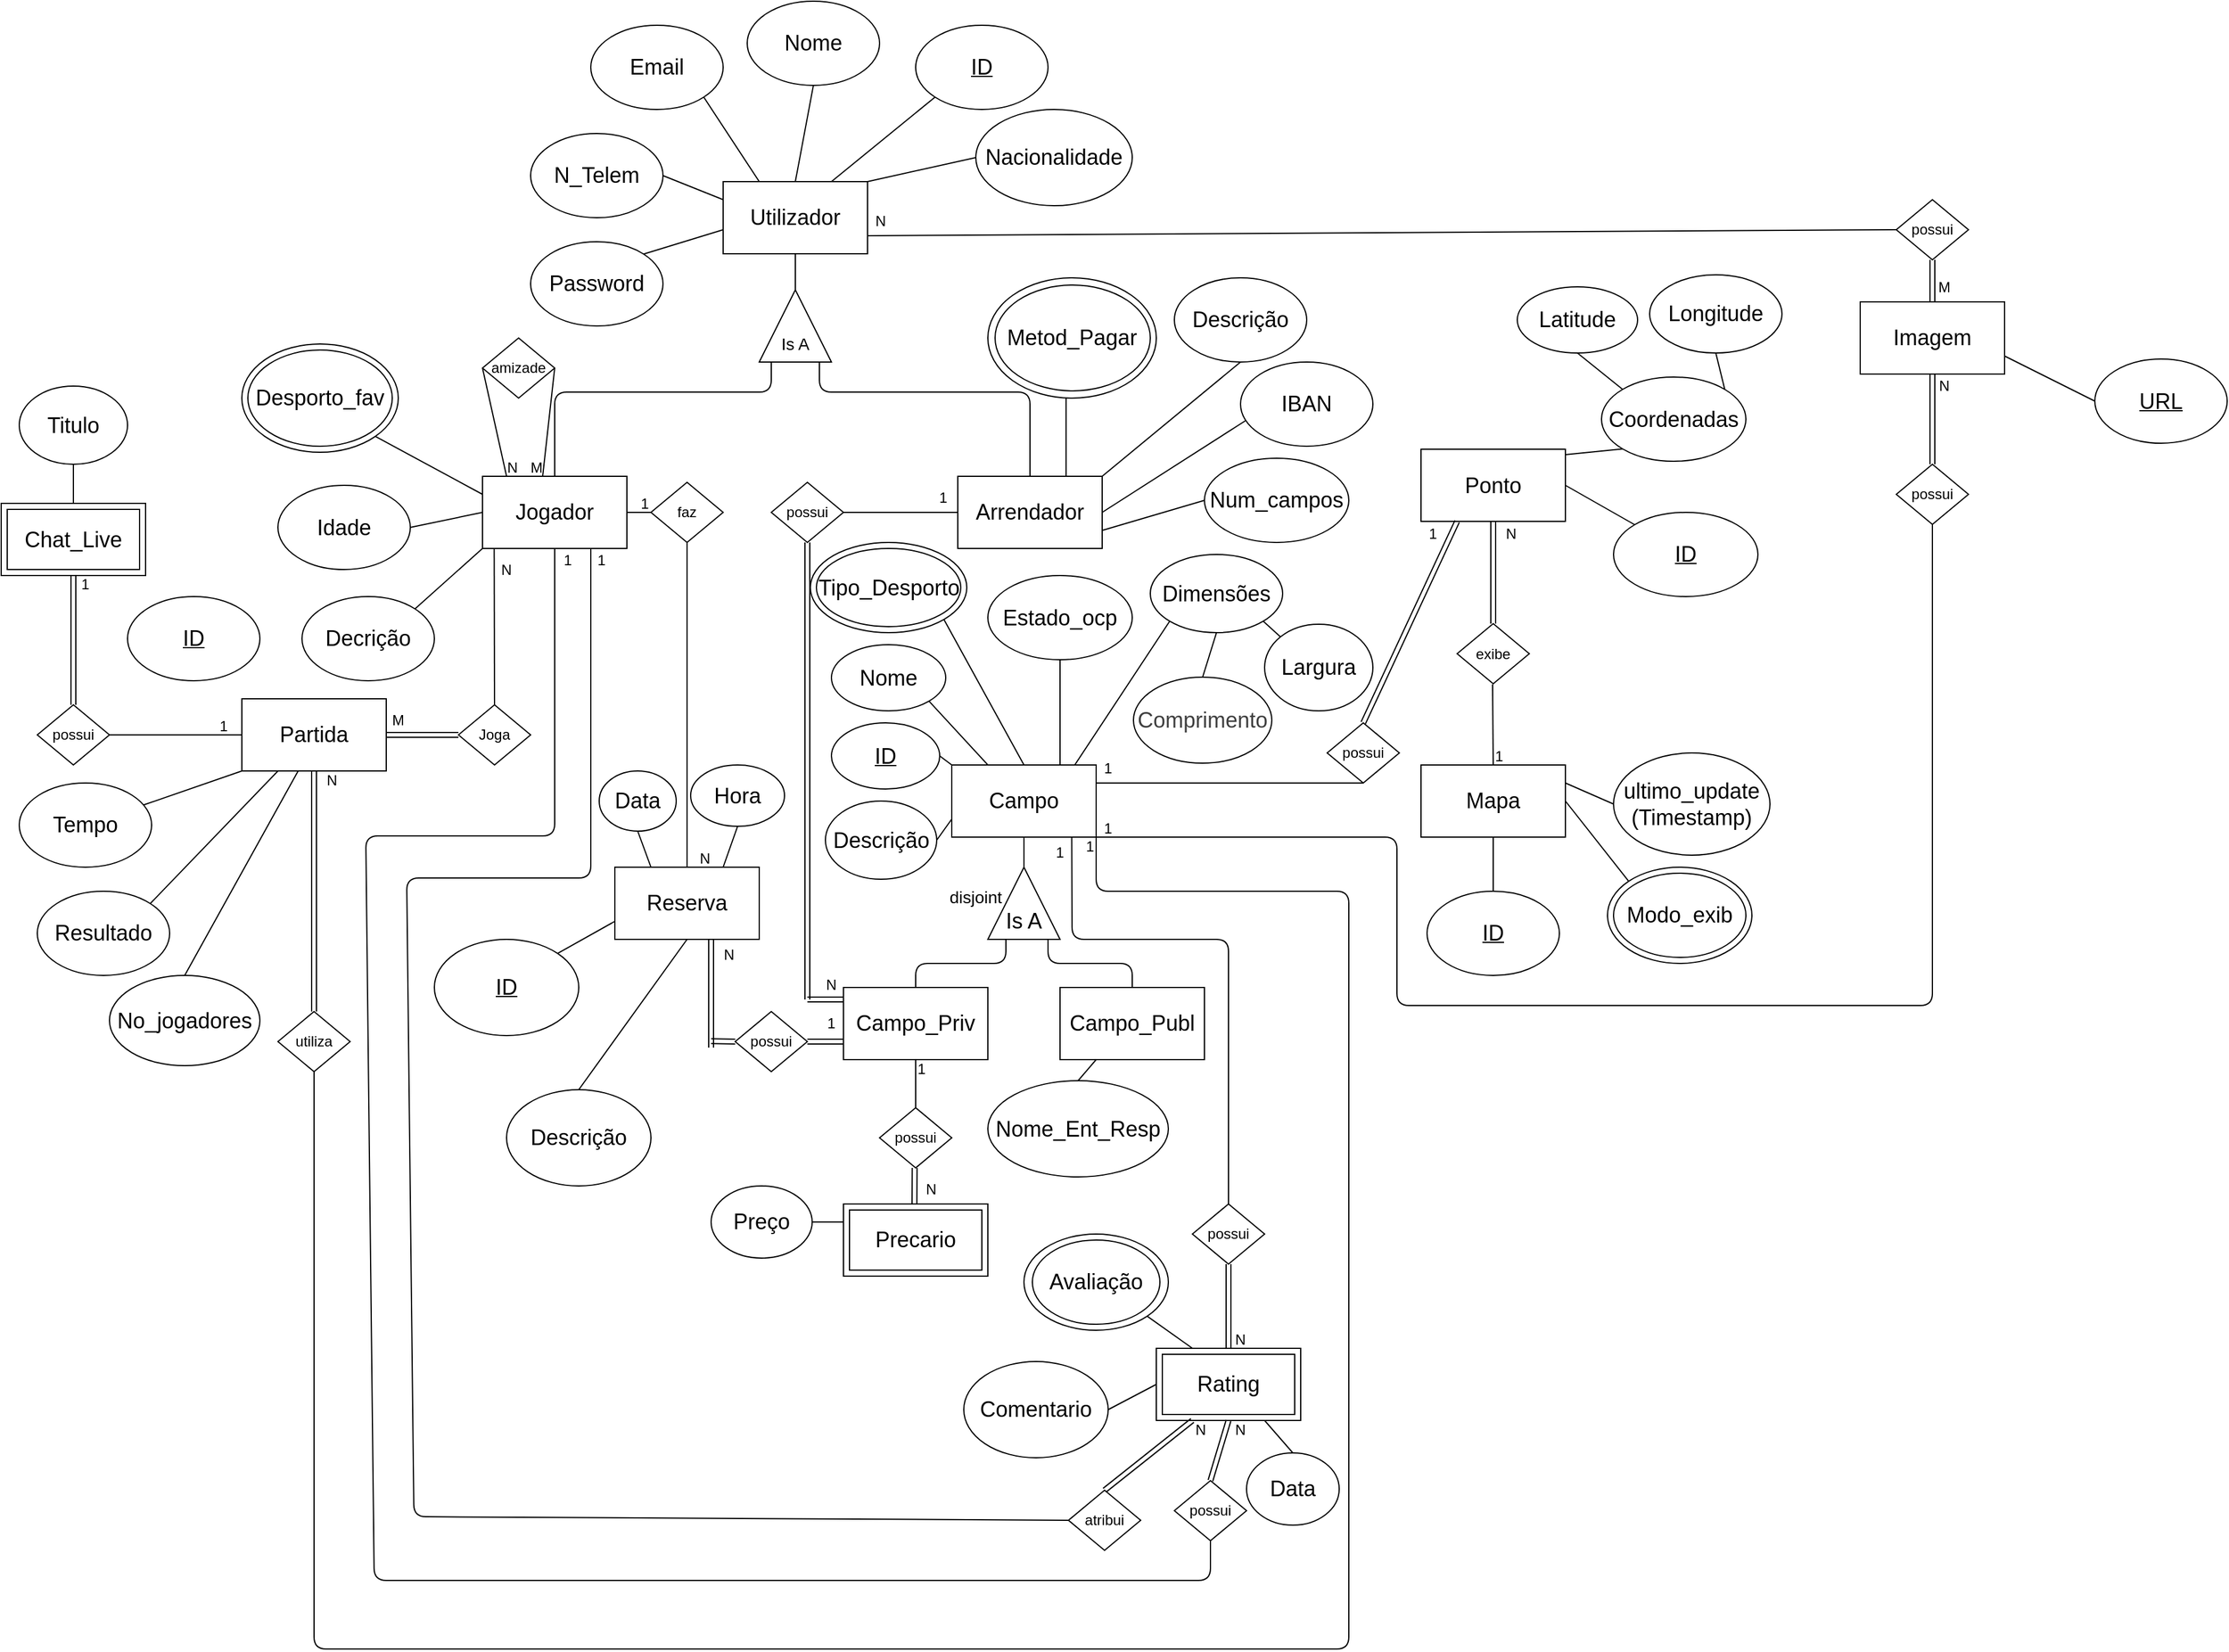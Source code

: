 <mxfile>
    <diagram id="sILNexBQR3UNOz4CYspw" name="Page-1">
        <mxGraphModel dx="751" dy="1424" grid="0" gridSize="10" guides="1" tooltips="1" connect="1" arrows="1" fold="1" page="0" pageScale="1" pageWidth="850" pageHeight="1100" math="0" shadow="0">
            <root>
                <mxCell id="0"/>
                <mxCell id="1" parent="0"/>
                <mxCell id="4" value="&lt;font style=&quot;font-size: 18px;&quot;&gt;Utilizador&lt;/font&gt;" style="rounded=0;whiteSpace=wrap;html=1;" parent="1" vertex="1">
                    <mxGeometry x="900" y="-70" width="120" height="60" as="geometry"/>
                </mxCell>
                <mxCell id="9" value="" style="verticalLabelPosition=bottom;verticalAlign=top;html=1;shape=mxgraph.basic.acute_triangle;dx=0.5;" parent="1" vertex="1">
                    <mxGeometry x="930" y="20" width="60" height="60" as="geometry"/>
                </mxCell>
                <mxCell id="10" value="&lt;font style=&quot;font-size: 14px;&quot;&gt;Is A&lt;/font&gt;" style="text;strokeColor=none;align=center;fillColor=none;html=1;verticalAlign=middle;whiteSpace=wrap;rounded=0;" parent="1" vertex="1">
                    <mxGeometry x="930" y="50" width="60" height="30" as="geometry"/>
                </mxCell>
                <mxCell id="13" value="" style="endArrow=none;html=1;entryX=0.5;entryY=1;entryDx=0;entryDy=0;exitX=0;exitY=0;exitDx=30;exitDy=0;exitPerimeter=0;" parent="1" source="9" target="4" edge="1">
                    <mxGeometry width="50" height="50" relative="1" as="geometry">
                        <mxPoint x="1480" y="280" as="sourcePoint"/>
                        <mxPoint x="1530" y="230" as="targetPoint"/>
                    </mxGeometry>
                </mxCell>
                <mxCell id="14" value="&lt;u&gt;&lt;font style=&quot;font-size: 18px;&quot;&gt;ID&lt;/font&gt;&lt;/u&gt;" style="ellipse;whiteSpace=wrap;html=1;" parent="1" vertex="1">
                    <mxGeometry x="1060" y="-200" width="110" height="70" as="geometry"/>
                </mxCell>
                <mxCell id="15" value="&lt;span style=&quot;font-size: 18px;&quot;&gt;Email&lt;/span&gt;" style="ellipse;whiteSpace=wrap;html=1;" parent="1" vertex="1">
                    <mxGeometry x="790" y="-200" width="110" height="70" as="geometry"/>
                </mxCell>
                <mxCell id="16" value="&lt;span style=&quot;font-size: 18px;&quot;&gt;Nome&lt;/span&gt;" style="ellipse;whiteSpace=wrap;html=1;" parent="1" vertex="1">
                    <mxGeometry x="920" y="-220" width="110" height="70" as="geometry"/>
                </mxCell>
                <mxCell id="17" value="&lt;span style=&quot;font-size: 18px;&quot;&gt;N_Telem&lt;/span&gt;" style="ellipse;whiteSpace=wrap;html=1;" parent="1" vertex="1">
                    <mxGeometry x="740" y="-110" width="110" height="70" as="geometry"/>
                </mxCell>
                <mxCell id="19" value="&lt;span style=&quot;font-size: 18px;&quot;&gt;Password&lt;/span&gt;" style="ellipse;whiteSpace=wrap;html=1;" parent="1" vertex="1">
                    <mxGeometry x="740" y="-20" width="110" height="70" as="geometry"/>
                </mxCell>
                <mxCell id="23" value="" style="endArrow=none;html=1;exitX=0;exitY=1;exitDx=0;exitDy=0;entryX=0.75;entryY=0;entryDx=0;entryDy=0;" parent="1" source="14" target="4" edge="1">
                    <mxGeometry width="50" height="50" relative="1" as="geometry">
                        <mxPoint x="1030" y="-30" as="sourcePoint"/>
                        <mxPoint x="1100" y="-55" as="targetPoint"/>
                    </mxGeometry>
                </mxCell>
                <mxCell id="27" value="" style="endArrow=none;html=1;exitX=0.5;exitY=1;exitDx=0;exitDy=0;entryX=0.5;entryY=0;entryDx=0;entryDy=0;" parent="1" source="16" target="4" edge="1">
                    <mxGeometry width="50" height="50" relative="1" as="geometry">
                        <mxPoint x="980" y="-165" as="sourcePoint"/>
                        <mxPoint x="910" y="-70" as="targetPoint"/>
                    </mxGeometry>
                </mxCell>
                <mxCell id="28" value="" style="endArrow=none;html=1;exitX=1;exitY=1;exitDx=0;exitDy=0;entryX=0.25;entryY=0;entryDx=0;entryDy=0;" parent="1" source="15" target="4" edge="1">
                    <mxGeometry width="50" height="50" relative="1" as="geometry">
                        <mxPoint x="985" y="-140" as="sourcePoint"/>
                        <mxPoint x="970" y="-60" as="targetPoint"/>
                    </mxGeometry>
                </mxCell>
                <mxCell id="29" value="" style="endArrow=none;html=1;exitX=1;exitY=0.5;exitDx=0;exitDy=0;entryX=0;entryY=0.25;entryDx=0;entryDy=0;" parent="1" source="17" target="4" edge="1">
                    <mxGeometry width="50" height="50" relative="1" as="geometry">
                        <mxPoint x="894" y="-130" as="sourcePoint"/>
                        <mxPoint x="940" y="-60" as="targetPoint"/>
                    </mxGeometry>
                </mxCell>
                <mxCell id="40" value="&lt;span style=&quot;font-size: 18px;&quot;&gt;Jogador&lt;/span&gt;" style="rounded=0;whiteSpace=wrap;html=1;" parent="1" vertex="1">
                    <mxGeometry x="700" y="175" width="120" height="60" as="geometry"/>
                </mxCell>
                <mxCell id="41" value="&lt;span style=&quot;font-size: 18px;&quot;&gt;Arrendador&lt;/span&gt;" style="rounded=0;whiteSpace=wrap;html=1;" parent="1" vertex="1">
                    <mxGeometry x="1095" y="175" width="120" height="60" as="geometry"/>
                </mxCell>
                <mxCell id="43" value="" style="endArrow=none;html=1;exitX=0.5;exitY=0;exitDx=0;exitDy=0;" parent="1" source="40" edge="1">
                    <mxGeometry width="50" height="50" relative="1" as="geometry">
                        <mxPoint x="890" y="85" as="sourcePoint"/>
                        <mxPoint x="940" y="80" as="targetPoint"/>
                        <Array as="points">
                            <mxPoint x="760" y="105"/>
                            <mxPoint x="940" y="105"/>
                        </Array>
                    </mxGeometry>
                </mxCell>
                <mxCell id="45" value="" style="endArrow=none;html=1;entryX=0.5;entryY=0;entryDx=0;entryDy=0;" parent="1" target="41" edge="1">
                    <mxGeometry width="50" height="50" relative="1" as="geometry">
                        <mxPoint x="980" y="80" as="sourcePoint"/>
                        <mxPoint x="1350" y="65" as="targetPoint"/>
                        <Array as="points">
                            <mxPoint x="980" y="105"/>
                            <mxPoint x="1155" y="105"/>
                        </Array>
                    </mxGeometry>
                </mxCell>
                <mxCell id="46" value="&lt;span style=&quot;font-size: 18px;&quot;&gt;Nacionalidade&lt;/span&gt;" style="ellipse;whiteSpace=wrap;html=1;" parent="1" vertex="1">
                    <mxGeometry x="1110" y="-130" width="130" height="80" as="geometry"/>
                </mxCell>
                <mxCell id="47" value="&lt;span style=&quot;font-size: 18px;&quot;&gt;Desporto_fav&lt;/span&gt;" style="ellipse;whiteSpace=wrap;html=1;" parent="1" vertex="1">
                    <mxGeometry x="500" y="65" width="130" height="90" as="geometry"/>
                </mxCell>
                <mxCell id="48" value="&lt;span style=&quot;font-size: 18px;&quot;&gt;Idade&lt;/span&gt;" style="ellipse;whiteSpace=wrap;html=1;" parent="1" vertex="1">
                    <mxGeometry x="530" y="182.5" width="110" height="70" as="geometry"/>
                </mxCell>
                <mxCell id="49" value="" style="endArrow=none;html=1;exitX=1;exitY=0;exitDx=0;exitDy=0;entryX=0;entryY=0.5;entryDx=0;entryDy=0;" parent="1" source="4" target="46" edge="1">
                    <mxGeometry width="50" height="50" relative="1" as="geometry">
                        <mxPoint x="1170" y="-80" as="sourcePoint"/>
                        <mxPoint x="1220" y="-130" as="targetPoint"/>
                    </mxGeometry>
                </mxCell>
                <mxCell id="51" value="" style="ellipse;whiteSpace=wrap;html=1;fillColor=none;" parent="1" vertex="1">
                    <mxGeometry x="505" y="70" width="120" height="80" as="geometry"/>
                </mxCell>
                <mxCell id="52" value="&lt;span style=&quot;font-size: 18px;&quot;&gt;Decrição&lt;/span&gt;" style="ellipse;whiteSpace=wrap;html=1;" parent="1" vertex="1">
                    <mxGeometry x="550" y="275" width="110" height="70" as="geometry"/>
                </mxCell>
                <mxCell id="53" value="" style="endArrow=none;html=1;entryX=0;entryY=1;entryDx=0;entryDy=0;exitX=1;exitY=0;exitDx=0;exitDy=0;" parent="1" source="52" target="40" edge="1">
                    <mxGeometry width="50" height="50" relative="1" as="geometry">
                        <mxPoint x="660" y="275" as="sourcePoint"/>
                        <mxPoint x="700" y="225" as="targetPoint"/>
                    </mxGeometry>
                </mxCell>
                <mxCell id="55" value="" style="endArrow=none;html=1;entryX=0;entryY=0.5;entryDx=0;entryDy=0;exitX=1;exitY=0.5;exitDx=0;exitDy=0;" parent="1" source="48" target="40" edge="1">
                    <mxGeometry width="50" height="50" relative="1" as="geometry">
                        <mxPoint x="670" y="285" as="sourcePoint"/>
                        <mxPoint x="710" y="245" as="targetPoint"/>
                    </mxGeometry>
                </mxCell>
                <mxCell id="56" value="" style="endArrow=none;html=1;exitX=0;exitY=0.25;exitDx=0;exitDy=0;entryX=1;entryY=1;entryDx=0;entryDy=0;" parent="1" source="40" target="47" edge="1">
                    <mxGeometry width="50" height="50" relative="1" as="geometry">
                        <mxPoint x="680" y="295" as="sourcePoint"/>
                        <mxPoint x="720" y="135" as="targetPoint"/>
                    </mxGeometry>
                </mxCell>
                <mxCell id="58" value="&lt;span style=&quot;font-size: 18px;&quot;&gt;Descrição&lt;/span&gt;" style="ellipse;whiteSpace=wrap;html=1;" parent="1" vertex="1">
                    <mxGeometry x="1275" y="10" width="110" height="70" as="geometry"/>
                </mxCell>
                <mxCell id="59" value="" style="endArrow=none;html=1;entryX=0.5;entryY=1;entryDx=0;entryDy=0;" parent="1" target="58" edge="1">
                    <mxGeometry width="50" height="50" relative="1" as="geometry">
                        <mxPoint x="1215" y="175" as="sourcePoint"/>
                        <mxPoint x="1225" y="65" as="targetPoint"/>
                    </mxGeometry>
                </mxCell>
                <mxCell id="60" value="&lt;span style=&quot;font-size: 18px;&quot;&gt;IBAN&lt;/span&gt;" style="ellipse;whiteSpace=wrap;html=1;" parent="1" vertex="1">
                    <mxGeometry x="1330" y="80" width="110" height="70" as="geometry"/>
                </mxCell>
                <mxCell id="61" value="&lt;span style=&quot;font-size: 18px;&quot;&gt;Num_campos&lt;/span&gt;" style="ellipse;whiteSpace=wrap;html=1;" parent="1" vertex="1">
                    <mxGeometry x="1300" y="160" width="120" height="70" as="geometry"/>
                </mxCell>
                <mxCell id="62" value="&lt;span style=&quot;font-size: 18px;&quot;&gt;Metod_Pagar&lt;/span&gt;" style="ellipse;whiteSpace=wrap;html=1;" parent="1" vertex="1">
                    <mxGeometry x="1120" y="10" width="140" height="100" as="geometry"/>
                </mxCell>
                <mxCell id="63" value="" style="ellipse;whiteSpace=wrap;html=1;fillColor=none;" parent="1" vertex="1">
                    <mxGeometry x="1126" y="16" width="129" height="88" as="geometry"/>
                </mxCell>
                <mxCell id="64" value="" style="endArrow=none;html=1;exitX=0.75;exitY=0;exitDx=0;exitDy=0;" parent="1" source="41" edge="1">
                    <mxGeometry width="50" height="50" relative="1" as="geometry">
                        <mxPoint x="1165" y="155" as="sourcePoint"/>
                        <mxPoint x="1185" y="110" as="targetPoint"/>
                    </mxGeometry>
                </mxCell>
                <mxCell id="66" value="" style="endArrow=none;html=1;exitX=1;exitY=0.5;exitDx=0;exitDy=0;entryX=0.036;entryY=0.698;entryDx=0;entryDy=0;entryPerimeter=0;" parent="1" source="41" target="60" edge="1">
                    <mxGeometry width="50" height="50" relative="1" as="geometry">
                        <mxPoint x="1225" y="200" as="sourcePoint"/>
                        <mxPoint x="1330" y="130" as="targetPoint"/>
                    </mxGeometry>
                </mxCell>
                <mxCell id="67" value="" style="endArrow=none;html=1;exitX=1;exitY=0.75;exitDx=0;exitDy=0;entryX=0;entryY=0.5;entryDx=0;entryDy=0;" parent="1" source="41" target="61" edge="1">
                    <mxGeometry width="50" height="50" relative="1" as="geometry">
                        <mxPoint x="1235" y="210" as="sourcePoint"/>
                        <mxPoint x="1310" y="85" as="targetPoint"/>
                    </mxGeometry>
                </mxCell>
                <mxCell id="68" value="&lt;font style=&quot;font-size: 18px;&quot;&gt;Mapa&lt;/font&gt;" style="rounded=0;whiteSpace=wrap;html=1;" parent="1" vertex="1">
                    <mxGeometry x="1480" y="415" width="120" height="60" as="geometry"/>
                </mxCell>
                <mxCell id="69" value="&lt;span style=&quot;font-size: 18px;&quot;&gt;ultimo_update&lt;/span&gt;&lt;div&gt;&lt;span style=&quot;font-size: 18px;&quot;&gt;(Timestamp)&lt;/span&gt;&lt;/div&gt;" style="ellipse;whiteSpace=wrap;html=1;" parent="1" vertex="1">
                    <mxGeometry x="1640" y="405" width="130" height="85" as="geometry"/>
                </mxCell>
                <mxCell id="70" value="&lt;span style=&quot;font-size: 18px;&quot;&gt;&lt;u&gt;ID&lt;/u&gt;&lt;/span&gt;" style="ellipse;whiteSpace=wrap;html=1;" parent="1" vertex="1">
                    <mxGeometry x="1485" y="520" width="110" height="70" as="geometry"/>
                </mxCell>
                <mxCell id="71" value="" style="endArrow=none;html=1;exitX=1;exitY=0.25;exitDx=0;exitDy=0;entryX=0;entryY=0.5;entryDx=0;entryDy=0;" parent="1" source="68" target="69" edge="1">
                    <mxGeometry width="50" height="50" relative="1" as="geometry">
                        <mxPoint x="1510" y="480" as="sourcePoint"/>
                        <mxPoint x="1520" y="520" as="targetPoint"/>
                    </mxGeometry>
                </mxCell>
                <mxCell id="72" value="" style="endArrow=none;html=1;entryX=0.5;entryY=0;entryDx=0;entryDy=0;exitX=0.5;exitY=1;exitDx=0;exitDy=0;" parent="1" source="68" target="70" edge="1">
                    <mxGeometry width="50" height="50" relative="1" as="geometry">
                        <mxPoint x="1590" y="480" as="sourcePoint"/>
                        <mxPoint x="1495" y="375" as="targetPoint"/>
                    </mxGeometry>
                </mxCell>
                <mxCell id="73" value="&lt;span style=&quot;font-size: 18px;&quot;&gt;Modo_exib&lt;/span&gt;" style="ellipse;whiteSpace=wrap;html=1;" parent="1" vertex="1">
                    <mxGeometry x="1635" y="500" width="120" height="80" as="geometry"/>
                </mxCell>
                <mxCell id="74" value="" style="ellipse;whiteSpace=wrap;html=1;fillColor=none;" parent="1" vertex="1">
                    <mxGeometry x="1640" y="505" width="110" height="70" as="geometry"/>
                </mxCell>
                <mxCell id="76" value="" style="endArrow=none;html=1;exitX=0;exitY=0;exitDx=0;exitDy=0;" parent="1" source="73" edge="1">
                    <mxGeometry width="50" height="50" relative="1" as="geometry">
                        <mxPoint x="1640" y="440" as="sourcePoint"/>
                        <mxPoint x="1600" y="445" as="targetPoint"/>
                    </mxGeometry>
                </mxCell>
                <mxCell id="77" value="&lt;font style=&quot;font-size: 18px;&quot;&gt;Campo&lt;/font&gt;" style="rounded=0;whiteSpace=wrap;html=1;" parent="1" vertex="1">
                    <mxGeometry x="1090" y="415" width="120" height="60" as="geometry"/>
                </mxCell>
                <mxCell id="82" value="possui" style="rhombus;whiteSpace=wrap;html=1;" parent="1" vertex="1">
                    <mxGeometry x="940" y="180" width="60" height="50" as="geometry"/>
                </mxCell>
                <mxCell id="86" value="&lt;span style=&quot;font-size: 18px;&quot;&gt;Campo_Priv&lt;/span&gt;" style="rounded=0;whiteSpace=wrap;html=1;" parent="1" vertex="1">
                    <mxGeometry x="1000" y="600" width="120" height="60" as="geometry"/>
                </mxCell>
                <mxCell id="87" value="&lt;span style=&quot;font-size: 18px;&quot;&gt;Campo_Publ&lt;/span&gt;" style="rounded=0;whiteSpace=wrap;html=1;" parent="1" vertex="1">
                    <mxGeometry x="1180" y="600" width="120" height="60" as="geometry"/>
                </mxCell>
                <mxCell id="88" value="" style="endArrow=none;html=1;entryX=0.25;entryY=1;entryDx=0;entryDy=0;exitX=0.5;exitY=0;exitDx=0;exitDy=0;" parent="1" source="86" target="229" edge="1">
                    <mxGeometry width="50" height="50" relative="1" as="geometry">
                        <mxPoint x="1100" y="530" as="sourcePoint"/>
                        <mxPoint x="1150" y="480" as="targetPoint"/>
                        <Array as="points">
                            <mxPoint x="1060" y="580"/>
                            <mxPoint x="1135" y="580"/>
                        </Array>
                    </mxGeometry>
                </mxCell>
                <mxCell id="90" value="&lt;span style=&quot;font-size: 18px;&quot;&gt;Nome_Ent_Resp&lt;/span&gt;" style="ellipse;whiteSpace=wrap;html=1;" parent="1" vertex="1">
                    <mxGeometry x="1120" y="677.5" width="150" height="80" as="geometry"/>
                </mxCell>
                <mxCell id="92" value="" style="endArrow=none;html=1;entryX=0.5;entryY=0;entryDx=0;entryDy=0;exitX=0.25;exitY=1;exitDx=0;exitDy=0;" parent="1" source="87" target="90" edge="1">
                    <mxGeometry width="50" height="50" relative="1" as="geometry">
                        <mxPoint x="1340" y="700" as="sourcePoint"/>
                        <mxPoint x="1390" y="650" as="targetPoint"/>
                    </mxGeometry>
                </mxCell>
                <mxCell id="94" value="" style="endArrow=none;html=1;entryX=0.5;entryY=1;entryDx=0;entryDy=0;shape=link;" parent="1" target="82" edge="1">
                    <mxGeometry width="50" height="50" relative="1" as="geometry">
                        <mxPoint x="970" y="610" as="sourcePoint"/>
                        <mxPoint x="1040" y="310" as="targetPoint"/>
                    </mxGeometry>
                </mxCell>
                <mxCell id="98" value="&lt;font style=&quot;font-size: 18px;&quot;&gt;Precario&lt;/font&gt;" style="rounded=0;whiteSpace=wrap;html=1;" parent="1" vertex="1">
                    <mxGeometry x="1000" y="780" width="120" height="60" as="geometry"/>
                </mxCell>
                <mxCell id="99" value="possui" style="rhombus;whiteSpace=wrap;html=1;" parent="1" vertex="1">
                    <mxGeometry x="1030" y="700" width="60" height="50" as="geometry"/>
                </mxCell>
                <mxCell id="100" value="" style="endArrow=none;html=1;exitX=0.5;exitY=0;exitDx=0;exitDy=0;entryX=0.5;entryY=1;entryDx=0;entryDy=0;" parent="1" source="99" target="86" edge="1">
                    <mxGeometry width="50" height="50" relative="1" as="geometry">
                        <mxPoint x="1020" y="710" as="sourcePoint"/>
                        <mxPoint x="1070" y="660" as="targetPoint"/>
                    </mxGeometry>
                </mxCell>
                <mxCell id="101" value="" style="endArrow=none;html=1;entryX=0.5;entryY=1;entryDx=0;entryDy=0;shape=link;" parent="1" edge="1">
                    <mxGeometry width="50" height="50" relative="1" as="geometry">
                        <mxPoint x="1059" y="780" as="sourcePoint"/>
                        <mxPoint x="1059.17" y="750" as="targetPoint"/>
                    </mxGeometry>
                </mxCell>
                <mxCell id="106" value="" style="rounded=0;whiteSpace=wrap;html=1;fillColor=none;" parent="1" vertex="1">
                    <mxGeometry x="1005" y="785" width="110" height="50" as="geometry"/>
                </mxCell>
                <mxCell id="107" value="&lt;span style=&quot;font-size: 18px;&quot;&gt;Dimensões&lt;/span&gt;" style="ellipse;whiteSpace=wrap;html=1;" parent="1" vertex="1">
                    <mxGeometry x="1255" y="240" width="110" height="65" as="geometry"/>
                </mxCell>
                <mxCell id="109" value="&lt;span style=&quot;font-size: 18px;&quot;&gt;Estado_ocp&lt;/span&gt;" style="ellipse;whiteSpace=wrap;html=1;" parent="1" vertex="1">
                    <mxGeometry x="1120" y="257.5" width="120" height="70" as="geometry"/>
                </mxCell>
                <mxCell id="111" value="&lt;span style=&quot;font-size: 18px;&quot;&gt;Nome&lt;/span&gt;" style="ellipse;whiteSpace=wrap;html=1;" parent="1" vertex="1">
                    <mxGeometry x="990" y="315" width="95" height="55" as="geometry"/>
                </mxCell>
                <mxCell id="112" value="&lt;span style=&quot;font-size: 18px;&quot;&gt;&lt;u&gt;ID&lt;/u&gt;&lt;/span&gt;" style="ellipse;whiteSpace=wrap;html=1;" parent="1" vertex="1">
                    <mxGeometry x="990" y="380" width="90" height="55" as="geometry"/>
                </mxCell>
                <mxCell id="113" value="&lt;span style=&quot;font-size: 18px;&quot;&gt;Tipo_Desporto&lt;/span&gt;" style="ellipse;whiteSpace=wrap;html=1;" parent="1" vertex="1">
                    <mxGeometry x="972.5" y="230" width="130" height="75" as="geometry"/>
                </mxCell>
                <mxCell id="115" value="" style="endArrow=none;html=1;exitX=0;exitY=0;exitDx=0;exitDy=0;entryX=1;entryY=0.5;entryDx=0;entryDy=0;" parent="1" source="77" target="112" edge="1">
                    <mxGeometry width="50" height="50" relative="1" as="geometry">
                        <mxPoint x="1010" y="520" as="sourcePoint"/>
                        <mxPoint x="1060" y="470" as="targetPoint"/>
                    </mxGeometry>
                </mxCell>
                <mxCell id="116" value="" style="endArrow=none;html=1;exitX=1;exitY=1;exitDx=0;exitDy=0;entryX=0.25;entryY=0;entryDx=0;entryDy=0;" parent="1" source="111" target="77" edge="1">
                    <mxGeometry width="50" height="50" relative="1" as="geometry">
                        <mxPoint x="1110" y="400" as="sourcePoint"/>
                        <mxPoint x="1160" y="350" as="targetPoint"/>
                    </mxGeometry>
                </mxCell>
                <mxCell id="117" value="" style="endArrow=none;html=1;exitX=1;exitY=1;exitDx=0;exitDy=0;entryX=0.5;entryY=0;entryDx=0;entryDy=0;" parent="1" source="113" target="77" edge="1">
                    <mxGeometry width="50" height="50" relative="1" as="geometry">
                        <mxPoint x="1095" y="388" as="sourcePoint"/>
                        <mxPoint x="1130" y="425" as="targetPoint"/>
                    </mxGeometry>
                </mxCell>
                <mxCell id="118" value="" style="endArrow=none;html=1;exitX=0.5;exitY=1;exitDx=0;exitDy=0;entryX=0.75;entryY=0;entryDx=0;entryDy=0;" parent="1" source="109" target="77" edge="1">
                    <mxGeometry width="50" height="50" relative="1" as="geometry">
                        <mxPoint x="1105" y="398" as="sourcePoint"/>
                        <mxPoint x="1140" y="435" as="targetPoint"/>
                    </mxGeometry>
                </mxCell>
                <mxCell id="120" value="" style="endArrow=none;html=1;exitX=0.85;exitY=0.006;exitDx=0;exitDy=0;entryX=0;entryY=1;entryDx=0;entryDy=0;exitPerimeter=0;" parent="1" source="77" target="107" edge="1">
                    <mxGeometry width="50" height="50" relative="1" as="geometry">
                        <mxPoint x="1210" y="360" as="sourcePoint"/>
                        <mxPoint x="1240" y="325" as="targetPoint"/>
                    </mxGeometry>
                </mxCell>
                <mxCell id="121" value="&lt;span style=&quot;font-size: 18px;&quot;&gt;Descrição&lt;/span&gt;" style="ellipse;whiteSpace=wrap;html=1;" parent="1" vertex="1">
                    <mxGeometry x="985" y="445" width="92.5" height="65" as="geometry"/>
                </mxCell>
                <mxCell id="122" value="" style="endArrow=none;html=1;exitX=1;exitY=0.5;exitDx=0;exitDy=0;entryX=0;entryY=0.75;entryDx=0;entryDy=0;" parent="1" source="121" target="77" edge="1">
                    <mxGeometry width="50" height="50" relative="1" as="geometry">
                        <mxPoint x="1060" y="500" as="sourcePoint"/>
                        <mxPoint x="1110" y="450" as="targetPoint"/>
                    </mxGeometry>
                </mxCell>
                <mxCell id="127" value="" style="ellipse;whiteSpace=wrap;html=1;fillColor=none;" parent="1" vertex="1">
                    <mxGeometry x="977.5" y="235" width="120" height="65" as="geometry"/>
                </mxCell>
                <mxCell id="128" value="&lt;font style=&quot;font-size: 18px;&quot;&gt;Rating&lt;/font&gt;" style="rounded=0;whiteSpace=wrap;html=1;" parent="1" vertex="1">
                    <mxGeometry x="1260" y="900" width="120" height="60" as="geometry"/>
                </mxCell>
                <mxCell id="132" value="possui" style="rhombus;whiteSpace=wrap;html=1;" parent="1" vertex="1">
                    <mxGeometry x="1290" y="780" width="60" height="50" as="geometry"/>
                </mxCell>
                <mxCell id="133" value="faz" style="rhombus;whiteSpace=wrap;html=1;" parent="1" vertex="1">
                    <mxGeometry x="840" y="180" width="60" height="50" as="geometry"/>
                </mxCell>
                <mxCell id="137" value="" style="rounded=0;whiteSpace=wrap;html=1;fillColor=none;" parent="1" vertex="1">
                    <mxGeometry x="1265" y="905" width="110" height="50" as="geometry"/>
                </mxCell>
                <mxCell id="141" value="&lt;font style=&quot;font-size: 18px;&quot;&gt;Imagem&lt;/font&gt;" style="rounded=0;whiteSpace=wrap;html=1;" parent="1" vertex="1">
                    <mxGeometry x="1845" y="30" width="120" height="60" as="geometry"/>
                </mxCell>
                <mxCell id="142" value="possui" style="rhombus;whiteSpace=wrap;html=1;" parent="1" vertex="1">
                    <mxGeometry x="1875" y="-55" width="60" height="50" as="geometry"/>
                </mxCell>
                <mxCell id="143" value="" style="endArrow=none;html=1;exitX=0.5;exitY=1;exitDx=0;exitDy=0;shape=link;" parent="1" source="142" target="141" edge="1">
                    <mxGeometry width="50" height="50" relative="1" as="geometry">
                        <mxPoint x="1945" y="-70" as="sourcePoint"/>
                        <mxPoint x="2245" y="-70" as="targetPoint"/>
                    </mxGeometry>
                </mxCell>
                <mxCell id="148" value="" style="endArrow=none;html=1;exitX=1;exitY=0.75;exitDx=0;exitDy=0;entryX=0;entryY=0.5;entryDx=0;entryDy=0;" parent="1" source="141" target="279" edge="1">
                    <mxGeometry width="50" height="50" relative="1" as="geometry">
                        <mxPoint x="1775" y="45" as="sourcePoint"/>
                        <mxPoint x="1835" y="55" as="targetPoint"/>
                    </mxGeometry>
                </mxCell>
                <mxCell id="149" value="" style="endArrow=none;html=1;exitX=1;exitY=0;exitDx=0;exitDy=0;" parent="1" source="19" edge="1">
                    <mxGeometry width="50" height="50" relative="1" as="geometry">
                        <mxPoint x="850" y="20" as="sourcePoint"/>
                        <mxPoint x="900" y="-30" as="targetPoint"/>
                    </mxGeometry>
                </mxCell>
                <mxCell id="150" value="" style="endArrow=none;html=1;entryX=0;entryY=0.5;entryDx=0;entryDy=0;exitX=1;exitY=0.75;exitDx=0;exitDy=0;" parent="1" source="4" target="142" edge="1">
                    <mxGeometry width="50" height="50" relative="1" as="geometry">
                        <mxPoint x="1175" y="-25" as="sourcePoint"/>
                        <mxPoint x="1855" y="-75" as="targetPoint"/>
                    </mxGeometry>
                </mxCell>
                <mxCell id="151" value="possui" style="rhombus;whiteSpace=wrap;html=1;" parent="1" vertex="1">
                    <mxGeometry x="1875" y="165" width="60" height="50" as="geometry"/>
                </mxCell>
                <mxCell id="152" value="" style="endArrow=none;html=1;exitX=0.5;exitY=1;exitDx=0;exitDy=0;shape=link;entryX=0.5;entryY=0;entryDx=0;entryDy=0;" parent="1" source="141" target="151" edge="1">
                    <mxGeometry width="50" height="50" relative="1" as="geometry">
                        <mxPoint x="1915" y="5" as="sourcePoint"/>
                        <mxPoint x="1915" y="40" as="targetPoint"/>
                    </mxGeometry>
                </mxCell>
                <mxCell id="153" value="" style="endArrow=none;html=1;entryX=0.5;entryY=1;entryDx=0;entryDy=0;exitX=1;exitY=0;exitDx=0;exitDy=0;" parent="1" source="266" target="151" edge="1">
                    <mxGeometry width="50" height="50" relative="1" as="geometry">
                        <mxPoint x="1240" y="480" as="sourcePoint"/>
                        <mxPoint x="1935" y="265" as="targetPoint"/>
                        <Array as="points">
                            <mxPoint x="1415" y="475"/>
                            <mxPoint x="1460" y="475"/>
                            <mxPoint x="1460" y="615"/>
                            <mxPoint x="1615" y="615"/>
                            <mxPoint x="1715" y="615"/>
                            <mxPoint x="1905" y="615"/>
                            <mxPoint x="1905" y="415"/>
                            <mxPoint x="1905" y="275"/>
                        </Array>
                    </mxGeometry>
                </mxCell>
                <mxCell id="154" value="&lt;font style=&quot;font-size: 18px;&quot;&gt;Partida&lt;/font&gt;" style="rounded=0;whiteSpace=wrap;html=1;" parent="1" vertex="1">
                    <mxGeometry x="500" y="360" width="120" height="60" as="geometry"/>
                </mxCell>
                <mxCell id="155" value="&lt;font style=&quot;font-size: 18px;&quot;&gt;Chat_Live&lt;/font&gt;" style="rounded=0;whiteSpace=wrap;html=1;" parent="1" vertex="1">
                    <mxGeometry x="300" y="197.5" width="120" height="60" as="geometry"/>
                </mxCell>
                <mxCell id="156" value="&lt;font style=&quot;font-size: 18px;&quot;&gt;Reserva&lt;/font&gt;" style="rounded=0;whiteSpace=wrap;html=1;" parent="1" vertex="1">
                    <mxGeometry x="810" y="500" width="120" height="60" as="geometry"/>
                </mxCell>
                <mxCell id="158" value="" style="rounded=0;whiteSpace=wrap;html=1;fillColor=none;" parent="1" vertex="1">
                    <mxGeometry x="305" y="202.5" width="110" height="50" as="geometry"/>
                </mxCell>
                <mxCell id="159" value="Joga" style="rhombus;whiteSpace=wrap;html=1;" parent="1" vertex="1">
                    <mxGeometry x="680" y="365" width="60" height="50" as="geometry"/>
                </mxCell>
                <mxCell id="162" value="" style="endArrow=none;html=1;exitX=0.5;exitY=0;exitDx=0;exitDy=0;entryX=0.081;entryY=1.002;entryDx=0;entryDy=0;entryPerimeter=0;" parent="1" source="159" target="40" edge="1">
                    <mxGeometry width="50" height="50" relative="1" as="geometry">
                        <mxPoint x="709" y="360" as="sourcePoint"/>
                        <mxPoint x="710" y="240" as="targetPoint"/>
                    </mxGeometry>
                </mxCell>
                <mxCell id="163" value="" style="endArrow=none;html=1;exitX=1;exitY=0.5;exitDx=0;exitDy=0;shape=link;" parent="1" source="154" edge="1">
                    <mxGeometry width="50" height="50" relative="1" as="geometry">
                        <mxPoint x="630" y="440" as="sourcePoint"/>
                        <mxPoint x="680" y="390" as="targetPoint"/>
                    </mxGeometry>
                </mxCell>
                <mxCell id="165" value="&lt;font style=&quot;font-size: 18px;&quot;&gt;Comentario&lt;/font&gt;" style="ellipse;whiteSpace=wrap;html=1;" parent="1" vertex="1">
                    <mxGeometry x="1100" y="911" width="120" height="80" as="geometry"/>
                </mxCell>
                <mxCell id="166" value="" style="endArrow=none;html=1;exitX=1;exitY=0.5;exitDx=0;exitDy=0;entryX=0;entryY=0.5;entryDx=0;entryDy=0;" parent="1" source="165" target="128" edge="1">
                    <mxGeometry width="50" height="50" relative="1" as="geometry">
                        <mxPoint x="1232" y="1023" as="sourcePoint"/>
                        <mxPoint x="1253" y="940" as="targetPoint"/>
                    </mxGeometry>
                </mxCell>
                <mxCell id="168" value="&lt;font style=&quot;font-size: 18px;&quot;&gt;Descrição&lt;/font&gt;" style="ellipse;whiteSpace=wrap;html=1;" parent="1" vertex="1">
                    <mxGeometry x="720" y="685" width="120" height="80" as="geometry"/>
                </mxCell>
                <mxCell id="169" value="" style="endArrow=none;html=1;entryX=0.5;entryY=1;entryDx=0;entryDy=0;exitX=0.5;exitY=0;exitDx=0;exitDy=0;" parent="1" source="168" target="156" edge="1">
                    <mxGeometry width="50" height="50" relative="1" as="geometry">
                        <mxPoint x="820" y="812.5" as="sourcePoint"/>
                        <mxPoint x="870" y="762.5" as="targetPoint"/>
                    </mxGeometry>
                </mxCell>
                <mxCell id="170" value="&lt;font style=&quot;font-size: 18px;&quot;&gt;&lt;u&gt;ID&lt;/u&gt;&lt;/font&gt;" style="ellipse;whiteSpace=wrap;html=1;" parent="1" vertex="1">
                    <mxGeometry x="660" y="560" width="120" height="80" as="geometry"/>
                </mxCell>
                <mxCell id="171" value="" style="endArrow=none;html=1;entryX=0;entryY=0.75;entryDx=0;entryDy=0;exitX=1;exitY=0;exitDx=0;exitDy=0;" parent="1" source="170" target="156" edge="1">
                    <mxGeometry width="50" height="50" relative="1" as="geometry">
                        <mxPoint x="700" y="722.5" as="sourcePoint"/>
                        <mxPoint x="750" y="672.5" as="targetPoint"/>
                    </mxGeometry>
                </mxCell>
                <mxCell id="174" value="" style="endArrow=none;html=1;exitX=1;exitY=0.5;exitDx=0;exitDy=0;entryX=0;entryY=0.5;entryDx=0;entryDy=0;" parent="1" source="40" target="133" edge="1">
                    <mxGeometry width="50" height="50" relative="1" as="geometry">
                        <mxPoint x="820" y="240" as="sourcePoint"/>
                        <mxPoint x="870" y="190" as="targetPoint"/>
                    </mxGeometry>
                </mxCell>
                <mxCell id="176" value="" style="endArrow=none;html=1;exitX=1;exitY=0.5;exitDx=0;exitDy=0;entryX=0;entryY=0.5;entryDx=0;entryDy=0;" parent="1" source="82" target="41" edge="1">
                    <mxGeometry width="50" height="50" relative="1" as="geometry">
                        <mxPoint x="1020" y="240" as="sourcePoint"/>
                        <mxPoint x="1070" y="190" as="targetPoint"/>
                    </mxGeometry>
                </mxCell>
                <mxCell id="181" value="" style="endArrow=none;html=1;entryX=0;entryY=0.5;entryDx=0;entryDy=0;shape=link;" parent="1" edge="1">
                    <mxGeometry width="50" height="50" relative="1" as="geometry">
                        <mxPoint x="970" y="610" as="sourcePoint"/>
                        <mxPoint x="1000" y="610" as="targetPoint"/>
                    </mxGeometry>
                </mxCell>
                <mxCell id="191" value="" style="endArrow=none;html=1;entryX=0.5;entryY=1;entryDx=0;entryDy=0;shape=link;" parent="1" edge="1">
                    <mxGeometry width="50" height="50" relative="1" as="geometry">
                        <mxPoint x="1320" y="900" as="sourcePoint"/>
                        <mxPoint x="1320" y="830" as="targetPoint"/>
                    </mxGeometry>
                </mxCell>
                <mxCell id="195" value="possui" style="rhombus;whiteSpace=wrap;html=1;" parent="1" vertex="1">
                    <mxGeometry x="330" y="365" width="60" height="50" as="geometry"/>
                </mxCell>
                <mxCell id="196" value="" style="endArrow=none;html=1;exitX=0.5;exitY=0;exitDx=0;exitDy=0;entryX=0.5;entryY=1;entryDx=0;entryDy=0;shape=link;" parent="1" source="195" target="155" edge="1">
                    <mxGeometry width="50" height="50" relative="1" as="geometry">
                        <mxPoint x="359.17" y="382.5" as="sourcePoint"/>
                        <mxPoint x="359" y="260" as="targetPoint"/>
                    </mxGeometry>
                </mxCell>
                <mxCell id="197" value="" style="endArrow=none;html=1;exitX=1;exitY=0.5;exitDx=0;exitDy=0;entryX=0;entryY=0.5;entryDx=0;entryDy=0;" parent="1" source="195" target="154" edge="1">
                    <mxGeometry width="50" height="50" relative="1" as="geometry">
                        <mxPoint x="440" y="440" as="sourcePoint"/>
                        <mxPoint x="490" y="390" as="targetPoint"/>
                    </mxGeometry>
                </mxCell>
                <mxCell id="198" value="&lt;font style=&quot;font-size: 18px;&quot;&gt;Titulo&lt;/font&gt;" style="ellipse;whiteSpace=wrap;html=1;" parent="1" vertex="1">
                    <mxGeometry x="315" y="100" width="90" height="65" as="geometry"/>
                </mxCell>
                <mxCell id="199" value="" style="endArrow=none;html=1;exitX=0.5;exitY=0;exitDx=0;exitDy=0;entryX=0.5;entryY=1;entryDx=0;entryDy=0;" parent="1" source="155" target="198" edge="1">
                    <mxGeometry width="50" height="50" relative="1" as="geometry">
                        <mxPoint x="320" y="210" as="sourcePoint"/>
                        <mxPoint x="370" y="160" as="targetPoint"/>
                    </mxGeometry>
                </mxCell>
                <mxCell id="200" value="possui" style="rhombus;whiteSpace=wrap;html=1;" parent="1" vertex="1">
                    <mxGeometry x="910" y="620" width="60" height="50" as="geometry"/>
                </mxCell>
                <mxCell id="203" value="" style="endArrow=none;html=1;entryX=0.5;entryY=1;entryDx=0;entryDy=0;shape=link;" parent="1" edge="1">
                    <mxGeometry width="50" height="50" relative="1" as="geometry">
                        <mxPoint x="890" y="650" as="sourcePoint"/>
                        <mxPoint x="890" y="560" as="targetPoint"/>
                    </mxGeometry>
                </mxCell>
                <mxCell id="204" value="" style="endArrow=none;html=1;entryX=0;entryY=0.5;entryDx=0;entryDy=0;shape=link;" parent="1" target="200" edge="1">
                    <mxGeometry width="50" height="50" relative="1" as="geometry">
                        <mxPoint x="890" y="644.58" as="sourcePoint"/>
                        <mxPoint x="920" y="644.58" as="targetPoint"/>
                    </mxGeometry>
                </mxCell>
                <mxCell id="205" value="" style="endArrow=none;html=1;entryX=0.5;entryY=1;entryDx=0;entryDy=0;exitX=0.5;exitY=0;exitDx=0;exitDy=0;" parent="1" source="156" target="133" edge="1">
                    <mxGeometry width="50" height="50" relative="1" as="geometry">
                        <mxPoint x="830" y="320" as="sourcePoint"/>
                        <mxPoint x="880" y="270" as="targetPoint"/>
                    </mxGeometry>
                </mxCell>
                <mxCell id="206" value="" style="endArrow=none;html=1;entryX=0;entryY=0.75;entryDx=0;entryDy=0;exitX=1;exitY=0.5;exitDx=0;exitDy=0;shape=link;" parent="1" source="200" target="86" edge="1">
                    <mxGeometry width="50" height="50" relative="1" as="geometry">
                        <mxPoint x="960" y="690" as="sourcePoint"/>
                        <mxPoint x="1010" y="640" as="targetPoint"/>
                    </mxGeometry>
                </mxCell>
                <mxCell id="208" value="utiliza" style="rhombus;whiteSpace=wrap;html=1;" parent="1" vertex="1">
                    <mxGeometry x="530" y="620" width="60" height="50" as="geometry"/>
                </mxCell>
                <mxCell id="209" value="" style="endArrow=none;html=1;entryX=0.5;entryY=1;entryDx=0;entryDy=0;exitX=0.5;exitY=0;exitDx=0;exitDy=0;shape=link;" parent="1" source="208" target="154" edge="1">
                    <mxGeometry width="50" height="50" relative="1" as="geometry">
                        <mxPoint x="510" y="550" as="sourcePoint"/>
                        <mxPoint x="560" y="500" as="targetPoint"/>
                    </mxGeometry>
                </mxCell>
                <mxCell id="212" value="" style="endArrow=none;html=1;entryX=0.5;entryY=1;entryDx=0;entryDy=0;exitX=1;exitY=1;exitDx=0;exitDy=0;" parent="1" source="77" target="208" edge="1">
                    <mxGeometry width="50" height="50" relative="1" as="geometry">
                        <mxPoint x="1420" y="520" as="sourcePoint"/>
                        <mxPoint x="580" y="890" as="targetPoint"/>
                        <Array as="points">
                            <mxPoint x="1210" y="520"/>
                            <mxPoint x="1420" y="520"/>
                            <mxPoint x="1420" y="720"/>
                            <mxPoint x="1420" y="1150"/>
                            <mxPoint x="560" y="1150"/>
                        </Array>
                    </mxGeometry>
                </mxCell>
                <mxCell id="213" value="&lt;span style=&quot;font-size: 18px;&quot;&gt;&lt;u&gt;ID&lt;/u&gt;&lt;/span&gt;" style="ellipse;whiteSpace=wrap;html=1;" parent="1" vertex="1">
                    <mxGeometry x="405" y="275" width="110" height="70" as="geometry"/>
                </mxCell>
                <mxCell id="214" value="&lt;span style=&quot;font-size: 18px;&quot;&gt;Resultado&lt;/span&gt;" style="ellipse;whiteSpace=wrap;html=1;" parent="1" vertex="1">
                    <mxGeometry x="330" y="520" width="110" height="70" as="geometry"/>
                </mxCell>
                <mxCell id="215" value="&lt;span style=&quot;font-size: 18px;&quot;&gt;No_jogadores&lt;/span&gt;" style="ellipse;whiteSpace=wrap;html=1;" parent="1" vertex="1">
                    <mxGeometry x="390" y="590" width="125" height="75" as="geometry"/>
                </mxCell>
                <mxCell id="216" value="&lt;span style=&quot;font-size: 18px;&quot;&gt;Tempo&lt;/span&gt;" style="ellipse;whiteSpace=wrap;html=1;" parent="1" vertex="1">
                    <mxGeometry x="315" y="430" width="110" height="70" as="geometry"/>
                </mxCell>
                <mxCell id="217" value="" style="endArrow=none;html=1;entryX=0;entryY=1;entryDx=0;entryDy=0;" parent="1" source="216" target="154" edge="1">
                    <mxGeometry width="50" height="50" relative="1" as="geometry">
                        <mxPoint x="425" y="515" as="sourcePoint"/>
                        <mxPoint x="495.711" y="465" as="targetPoint"/>
                    </mxGeometry>
                </mxCell>
                <mxCell id="218" value="" style="endArrow=none;html=1;entryX=0.25;entryY=1;entryDx=0;entryDy=0;exitX=1;exitY=0;exitDx=0;exitDy=0;" parent="1" source="214" target="154" edge="1">
                    <mxGeometry width="50" height="50" relative="1" as="geometry">
                        <mxPoint x="430" y="540" as="sourcePoint"/>
                        <mxPoint x="480" y="490" as="targetPoint"/>
                    </mxGeometry>
                </mxCell>
                <mxCell id="219" value="" style="endArrow=none;html=1;entryX=0.391;entryY=0.995;entryDx=0;entryDy=0;entryPerimeter=0;exitX=0.5;exitY=0;exitDx=0;exitDy=0;" parent="1" source="215" target="154" edge="1">
                    <mxGeometry width="50" height="50" relative="1" as="geometry">
                        <mxPoint x="480" y="570" as="sourcePoint"/>
                        <mxPoint x="530" y="520" as="targetPoint"/>
                    </mxGeometry>
                </mxCell>
                <mxCell id="222" value="amizade" style="rhombus;whiteSpace=wrap;html=1;" parent="1" vertex="1">
                    <mxGeometry x="700" y="60" width="60" height="50" as="geometry"/>
                </mxCell>
                <mxCell id="223" value="" style="endArrow=none;html=1;entryX=1;entryY=0.5;entryDx=0;entryDy=0;exitX=1;exitY=0.75;exitDx=0;exitDy=0;" parent="1" source="234" target="222" edge="1">
                    <mxGeometry width="50" height="50" relative="1" as="geometry">
                        <mxPoint x="780" y="150" as="sourcePoint"/>
                        <mxPoint x="760" y="140" as="targetPoint"/>
                    </mxGeometry>
                </mxCell>
                <mxCell id="224" value="" style="endArrow=none;html=1;entryX=0;entryY=0.5;entryDx=0;entryDy=0;" parent="1" target="222" edge="1">
                    <mxGeometry width="50" height="50" relative="1" as="geometry">
                        <mxPoint x="720" y="175" as="sourcePoint"/>
                        <mxPoint x="690" y="30" as="targetPoint"/>
                    </mxGeometry>
                </mxCell>
                <mxCell id="225" value="" style="verticalLabelPosition=bottom;verticalAlign=top;html=1;shape=mxgraph.basic.acute_triangle;dx=0.5;" parent="1" vertex="1">
                    <mxGeometry x="1120" y="500" width="60" height="60" as="geometry"/>
                </mxCell>
                <mxCell id="229" value="&lt;font style=&quot;font-size: 18px;&quot;&gt;Is A&lt;/font&gt;" style="text;strokeColor=none;align=center;fillColor=none;html=1;verticalAlign=middle;whiteSpace=wrap;rounded=0;" parent="1" vertex="1">
                    <mxGeometry x="1120" y="530" width="60" height="30" as="geometry"/>
                </mxCell>
                <mxCell id="230" value="" style="endArrow=none;html=1;entryX=0.5;entryY=1;entryDx=0;entryDy=0;exitX=0;exitY=0;exitDx=30;exitDy=0;exitPerimeter=0;" parent="1" source="225" target="77" edge="1">
                    <mxGeometry width="50" height="50" relative="1" as="geometry">
                        <mxPoint x="1210" y="570" as="sourcePoint"/>
                        <mxPoint x="1260" y="520" as="targetPoint"/>
                    </mxGeometry>
                </mxCell>
                <mxCell id="232" value="" style="endArrow=none;html=1;entryX=0.25;entryY=1;entryDx=0;entryDy=0;exitX=0.5;exitY=0;exitDx=0;exitDy=0;" parent="1" source="87" edge="1">
                    <mxGeometry width="50" height="50" relative="1" as="geometry">
                        <mxPoint x="1095" y="600" as="sourcePoint"/>
                        <mxPoint x="1170" y="560" as="targetPoint"/>
                        <Array as="points">
                            <mxPoint x="1240" y="580"/>
                            <mxPoint x="1170" y="580"/>
                        </Array>
                    </mxGeometry>
                </mxCell>
                <mxCell id="233" value="" style="endArrow=none;html=1;exitX=0.5;exitY=0;exitDx=0;exitDy=0;entryX=0.831;entryY=0.998;entryDx=0;entryDy=0;entryPerimeter=0;" parent="1" target="77" edge="1">
                    <mxGeometry width="50" height="50" relative="1" as="geometry">
                        <mxPoint x="1320" y="780" as="sourcePoint"/>
                        <mxPoint x="1320" y="540" as="targetPoint"/>
                        <Array as="points">
                            <mxPoint x="1320" y="760"/>
                            <mxPoint x="1320" y="560"/>
                            <mxPoint x="1190" y="560"/>
                        </Array>
                    </mxGeometry>
                </mxCell>
                <mxCell id="234" value="N" style="text;strokeColor=none;align=center;fillColor=none;html=1;verticalAlign=middle;whiteSpace=wrap;rounded=0;" parent="1" vertex="1">
                    <mxGeometry x="700" y="152.5" width="50" height="30" as="geometry"/>
                </mxCell>
                <mxCell id="235" value="M" style="text;strokeColor=none;align=center;fillColor=none;html=1;verticalAlign=middle;whiteSpace=wrap;rounded=0;" parent="1" vertex="1">
                    <mxGeometry x="740" y="165" width="10" height="5" as="geometry"/>
                </mxCell>
                <mxCell id="243" value="N" style="text;strokeColor=none;align=center;fillColor=none;html=1;verticalAlign=middle;whiteSpace=wrap;rounded=0;" parent="1" vertex="1">
                    <mxGeometry x="715" y="250" width="10" height="5" as="geometry"/>
                </mxCell>
                <mxCell id="244" value="M" style="text;strokeColor=none;align=center;fillColor=none;html=1;verticalAlign=middle;whiteSpace=wrap;rounded=0;" parent="1" vertex="1">
                    <mxGeometry x="625" y="375" width="10" height="5" as="geometry"/>
                </mxCell>
                <mxCell id="246" value="1" style="text;strokeColor=none;align=center;fillColor=none;html=1;verticalAlign=middle;whiteSpace=wrap;rounded=0;" parent="1" vertex="1">
                    <mxGeometry x="480" y="380" width="10" height="5" as="geometry"/>
                </mxCell>
                <mxCell id="247" value="1" style="text;strokeColor=none;align=center;fillColor=none;html=1;verticalAlign=middle;whiteSpace=wrap;rounded=0;" parent="1" vertex="1">
                    <mxGeometry x="365" y="262.5" width="10" height="5" as="geometry"/>
                </mxCell>
                <mxCell id="249" value="1" style="text;strokeColor=none;align=center;fillColor=none;html=1;verticalAlign=middle;whiteSpace=wrap;rounded=0;" parent="1" vertex="1">
                    <mxGeometry x="830" y="195" width="10" height="5" as="geometry"/>
                </mxCell>
                <mxCell id="250" value="N" style="text;strokeColor=none;align=center;fillColor=none;html=1;verticalAlign=middle;whiteSpace=wrap;rounded=0;" parent="1" vertex="1">
                    <mxGeometry x="880" y="490" width="10" height="5" as="geometry"/>
                </mxCell>
                <mxCell id="254" value="N" style="text;strokeColor=none;align=center;fillColor=none;html=1;verticalAlign=middle;whiteSpace=wrap;rounded=0;" parent="1" vertex="1">
                    <mxGeometry x="1325" y="885" width="10" height="15" as="geometry"/>
                </mxCell>
                <mxCell id="255" value="1" style="text;strokeColor=none;align=center;fillColor=none;html=1;verticalAlign=middle;whiteSpace=wrap;rounded=0;" parent="1" vertex="1">
                    <mxGeometry x="1175" y="480" width="10" height="15" as="geometry"/>
                </mxCell>
                <mxCell id="256" value="1" style="text;strokeColor=none;align=center;fillColor=none;html=1;verticalAlign=middle;whiteSpace=wrap;rounded=0;" parent="1" vertex="1">
                    <mxGeometry x="1215" y="460" width="10" height="15" as="geometry"/>
                </mxCell>
                <mxCell id="257" value="N" style="text;strokeColor=none;align=center;fillColor=none;html=1;verticalAlign=middle;whiteSpace=wrap;rounded=0;" parent="1" vertex="1">
                    <mxGeometry x="1910" y="92.5" width="10" height="15" as="geometry"/>
                </mxCell>
                <mxCell id="258" value="M" style="text;strokeColor=none;align=center;fillColor=none;html=1;verticalAlign=middle;whiteSpace=wrap;rounded=0;" parent="1" vertex="1">
                    <mxGeometry x="1910" y="10" width="10" height="15" as="geometry"/>
                </mxCell>
                <mxCell id="259" value="N" style="text;strokeColor=none;align=center;fillColor=none;html=1;verticalAlign=middle;whiteSpace=wrap;rounded=0;" parent="1" vertex="1">
                    <mxGeometry x="1026.25" y="-45" width="10" height="15" as="geometry"/>
                </mxCell>
                <mxCell id="265" value="N" style="text;strokeColor=none;align=center;fillColor=none;html=1;verticalAlign=middle;whiteSpace=wrap;rounded=0;" parent="1" vertex="1">
                    <mxGeometry x="570" y="425" width="10" height="5" as="geometry"/>
                </mxCell>
                <mxCell id="266" value="1" style="text;strokeColor=none;align=center;fillColor=none;html=1;verticalAlign=middle;whiteSpace=wrap;rounded=0;" parent="1" vertex="1">
                    <mxGeometry x="1200" y="475" width="10" height="15" as="geometry"/>
                </mxCell>
                <mxCell id="267" value="N" style="text;strokeColor=none;align=center;fillColor=none;html=1;verticalAlign=middle;whiteSpace=wrap;rounded=0;" parent="1" vertex="1">
                    <mxGeometry x="900" y="570" width="10" height="5" as="geometry"/>
                </mxCell>
                <mxCell id="268" value="1" style="text;strokeColor=none;align=center;fillColor=none;html=1;verticalAlign=middle;whiteSpace=wrap;rounded=0;" parent="1" vertex="1">
                    <mxGeometry x="985" y="627.5" width="10" height="5" as="geometry"/>
                </mxCell>
                <mxCell id="270" value="1" style="text;strokeColor=none;align=center;fillColor=none;html=1;verticalAlign=middle;whiteSpace=wrap;rounded=0;" parent="1" vertex="1">
                    <mxGeometry x="1077.5" y="190" width="10" height="5" as="geometry"/>
                </mxCell>
                <mxCell id="271" value="N" style="text;strokeColor=none;align=center;fillColor=none;html=1;verticalAlign=middle;whiteSpace=wrap;rounded=0;" parent="1" vertex="1">
                    <mxGeometry x="985" y="595" width="10" height="5" as="geometry"/>
                </mxCell>
                <mxCell id="272" value="1" style="text;strokeColor=none;align=center;fillColor=none;html=1;verticalAlign=middle;whiteSpace=wrap;rounded=0;" parent="1" vertex="1">
                    <mxGeometry x="1060" y="665" width="10" height="5" as="geometry"/>
                </mxCell>
                <mxCell id="273" value="N" style="text;strokeColor=none;align=center;fillColor=none;html=1;verticalAlign=middle;whiteSpace=wrap;rounded=0;" parent="1" vertex="1">
                    <mxGeometry x="1067.5" y="765" width="10" height="5" as="geometry"/>
                </mxCell>
                <mxCell id="274" value="&lt;font style=&quot;font-size: 18px;&quot;&gt;Avaliação&lt;/font&gt;" style="ellipse;whiteSpace=wrap;html=1;" parent="1" vertex="1">
                    <mxGeometry x="1150" y="805" width="120" height="80" as="geometry"/>
                </mxCell>
                <mxCell id="275" value="" style="endArrow=none;html=1;entryX=1;entryY=1;entryDx=0;entryDy=0;exitX=0.25;exitY=0;exitDx=0;exitDy=0;" parent="1" source="128" target="274" edge="1">
                    <mxGeometry width="50" height="50" relative="1" as="geometry">
                        <mxPoint x="1270" y="1020" as="sourcePoint"/>
                        <mxPoint x="1320" y="970" as="targetPoint"/>
                    </mxGeometry>
                </mxCell>
                <mxCell id="276" value="" style="ellipse;whiteSpace=wrap;html=1;fillColor=none;" parent="1" vertex="1">
                    <mxGeometry x="1157" y="810" width="106" height="70" as="geometry"/>
                </mxCell>
                <mxCell id="277" value="&lt;font style=&quot;font-size: 14px;&quot;&gt;disjoint&lt;/font&gt;" style="text;strokeColor=none;align=center;fillColor=none;html=1;verticalAlign=middle;whiteSpace=wrap;rounded=0;" parent="1" vertex="1">
                    <mxGeometry x="1080" y="510" width="60" height="30" as="geometry"/>
                </mxCell>
                <mxCell id="279" value="&lt;span style=&quot;font-size: 18px;&quot;&gt;&lt;u&gt;URL&lt;/u&gt;&lt;/span&gt;" style="ellipse;whiteSpace=wrap;html=1;" parent="1" vertex="1">
                    <mxGeometry x="2040" y="77.5" width="110" height="70" as="geometry"/>
                </mxCell>
                <mxCell id="283" value="" style="endArrow=none;html=1;exitX=1;exitY=0;exitDx=0;exitDy=0;entryX=0;entryY=1;entryDx=0;entryDy=0;" parent="1" target="297" edge="1">
                    <mxGeometry width="50" height="50" relative="1" as="geometry">
                        <mxPoint x="1595" y="157.5" as="sourcePoint"/>
                        <mxPoint x="1639.999" y="87.161" as="targetPoint"/>
                    </mxGeometry>
                </mxCell>
                <mxCell id="284" value="&lt;span style=&quot;font-size: 18px;&quot;&gt;Ponto&lt;/span&gt;" style="rounded=0;whiteSpace=wrap;html=1;" parent="1" vertex="1">
                    <mxGeometry x="1480" y="152.5" width="120" height="60" as="geometry"/>
                </mxCell>
                <mxCell id="286" value="exibe" style="rhombus;whiteSpace=wrap;html=1;" parent="1" vertex="1">
                    <mxGeometry x="1510" y="297.5" width="60" height="50" as="geometry"/>
                </mxCell>
                <mxCell id="289" value="" style="endArrow=none;html=1;exitX=0.5;exitY=0;exitDx=0;exitDy=0;entryX=0.5;entryY=1;entryDx=0;entryDy=0;shape=link;" parent="1" source="286" target="284" edge="1">
                    <mxGeometry width="50" height="50" relative="1" as="geometry">
                        <mxPoint x="1490" y="305" as="sourcePoint"/>
                        <mxPoint x="1540" y="220" as="targetPoint"/>
                    </mxGeometry>
                </mxCell>
                <mxCell id="290" value="" style="endArrow=none;html=1;entryX=0.5;entryY=1;entryDx=0;entryDy=0;exitX=0.5;exitY=0;exitDx=0;exitDy=0;" parent="1" source="68" edge="1">
                    <mxGeometry width="50" height="50" relative="1" as="geometry">
                        <mxPoint x="1539" y="410" as="sourcePoint"/>
                        <mxPoint x="1539.47" y="348" as="targetPoint"/>
                    </mxGeometry>
                </mxCell>
                <mxCell id="294" value="N" style="text;strokeColor=none;align=center;fillColor=none;html=1;verticalAlign=middle;whiteSpace=wrap;rounded=0;" parent="1" vertex="1">
                    <mxGeometry x="1550" y="215" width="10" height="15" as="geometry"/>
                </mxCell>
                <mxCell id="295" value="1" style="text;strokeColor=none;align=center;fillColor=none;html=1;verticalAlign=middle;whiteSpace=wrap;rounded=0;" parent="1" vertex="1">
                    <mxGeometry x="1540" y="400" width="10" height="15" as="geometry"/>
                </mxCell>
                <mxCell id="297" value="&lt;span style=&quot;font-size: 18px;&quot;&gt;Coordenadas&lt;/span&gt;" style="ellipse;whiteSpace=wrap;html=1;" parent="1" vertex="1">
                    <mxGeometry x="1630" y="92.5" width="120" height="70" as="geometry"/>
                </mxCell>
                <mxCell id="298" value="&lt;span style=&quot;font-size: 18px;&quot;&gt;Latitude&lt;/span&gt;" style="ellipse;whiteSpace=wrap;html=1;" parent="1" vertex="1">
                    <mxGeometry x="1560" y="17.5" width="100" height="55" as="geometry"/>
                </mxCell>
                <mxCell id="299" value="&lt;span style=&quot;font-size: 18px;&quot;&gt;Longitude&lt;/span&gt;" style="ellipse;whiteSpace=wrap;html=1;" parent="1" vertex="1">
                    <mxGeometry x="1670" y="7.5" width="110" height="65" as="geometry"/>
                </mxCell>
                <mxCell id="300" value="" style="endArrow=none;html=1;exitX=0;exitY=0;exitDx=0;exitDy=0;entryX=0.5;entryY=1;entryDx=0;entryDy=0;" parent="1" source="297" target="298" edge="1">
                    <mxGeometry width="50" height="50" relative="1" as="geometry">
                        <mxPoint x="1745" y="142.5" as="sourcePoint"/>
                        <mxPoint x="1795" y="92.5" as="targetPoint"/>
                    </mxGeometry>
                </mxCell>
                <mxCell id="301" value="" style="endArrow=none;html=1;exitX=1;exitY=0;exitDx=0;exitDy=0;entryX=0.5;entryY=1;entryDx=0;entryDy=0;" parent="1" source="297" target="299" edge="1">
                    <mxGeometry width="50" height="50" relative="1" as="geometry">
                        <mxPoint x="1770" y="125.5" as="sourcePoint"/>
                        <mxPoint x="1805" y="102.5" as="targetPoint"/>
                    </mxGeometry>
                </mxCell>
                <mxCell id="302" value="&lt;span style=&quot;font-size: 18px;&quot;&gt;&lt;u&gt;ID&lt;/u&gt;&lt;/span&gt;" style="ellipse;whiteSpace=wrap;html=1;" parent="1" vertex="1">
                    <mxGeometry x="1640" y="205" width="120" height="70" as="geometry"/>
                </mxCell>
                <mxCell id="303" value="" style="endArrow=none;html=1;entryX=1;entryY=0.5;entryDx=0;entryDy=0;exitX=0;exitY=0;exitDx=0;exitDy=0;" parent="1" source="302" target="284" edge="1">
                    <mxGeometry width="50" height="50" relative="1" as="geometry">
                        <mxPoint x="1600.53" y="275" as="sourcePoint"/>
                        <mxPoint x="1600" y="208" as="targetPoint"/>
                    </mxGeometry>
                </mxCell>
                <mxCell id="305" value="&lt;span style=&quot;font-size: 18px;&quot;&gt;Data&lt;/span&gt;" style="ellipse;whiteSpace=wrap;html=1;" parent="1" vertex="1">
                    <mxGeometry x="797" y="420" width="64" height="50" as="geometry"/>
                </mxCell>
                <mxCell id="306" value="&lt;span style=&quot;font-size: 18px;&quot;&gt;Hora&lt;/span&gt;" style="ellipse;whiteSpace=wrap;html=1;" parent="1" vertex="1">
                    <mxGeometry x="873" y="415" width="78" height="51" as="geometry"/>
                </mxCell>
                <mxCell id="307" value="" style="endArrow=none;html=1;entryX=0.25;entryY=0;entryDx=0;entryDy=0;exitX=0.5;exitY=1;exitDx=0;exitDy=0;" parent="1" source="305" target="156" edge="1">
                    <mxGeometry width="50" height="50" relative="1" as="geometry">
                        <mxPoint x="835" y="469" as="sourcePoint"/>
                        <mxPoint x="833" y="380" as="targetPoint"/>
                    </mxGeometry>
                </mxCell>
                <mxCell id="308" value="" style="endArrow=none;html=1;entryX=0.5;entryY=1;entryDx=0;entryDy=0;exitX=0.75;exitY=0;exitDx=0;exitDy=0;" parent="1" source="156" target="306" edge="1">
                    <mxGeometry width="50" height="50" relative="1" as="geometry">
                        <mxPoint x="890" y="425" as="sourcePoint"/>
                        <mxPoint x="988" y="345" as="targetPoint"/>
                    </mxGeometry>
                </mxCell>
                <mxCell id="309" value="&lt;font style=&quot;font-size: 18px;&quot;&gt;Preço&lt;/font&gt;" style="ellipse;whiteSpace=wrap;html=1;" parent="1" vertex="1">
                    <mxGeometry x="890" y="765" width="84" height="60" as="geometry"/>
                </mxCell>
                <mxCell id="310" value="" style="endArrow=none;html=1;exitX=1;exitY=0.5;exitDx=0;exitDy=0;entryX=0;entryY=0.25;entryDx=0;entryDy=0;" parent="1" source="309" target="98" edge="1">
                    <mxGeometry width="50" height="50" relative="1" as="geometry">
                        <mxPoint x="883" y="872" as="sourcePoint"/>
                        <mxPoint x="998" y="811" as="targetPoint"/>
                    </mxGeometry>
                </mxCell>
                <mxCell id="311" value="possui" style="rhombus;whiteSpace=wrap;html=1;" parent="1" vertex="1">
                    <mxGeometry x="1402" y="380" width="60" height="50" as="geometry"/>
                </mxCell>
                <mxCell id="312" value="" style="endArrow=none;html=1;exitX=0.5;exitY=0;exitDx=0;exitDy=0;entryX=0.25;entryY=1;entryDx=0;entryDy=0;shape=link;" parent="1" source="311" target="284" edge="1">
                    <mxGeometry width="50" height="50" relative="1" as="geometry">
                        <mxPoint x="1497" y="305" as="sourcePoint"/>
                        <mxPoint x="1497" y="220" as="targetPoint"/>
                    </mxGeometry>
                </mxCell>
                <mxCell id="313" value="" style="endArrow=none;html=1;entryX=0.5;entryY=1;entryDx=0;entryDy=0;exitX=1;exitY=0.25;exitDx=0;exitDy=0;" parent="1" source="77" target="311" edge="1">
                    <mxGeometry width="50" height="50" relative="1" as="geometry">
                        <mxPoint x="1274.28" y="454" as="sourcePoint"/>
                        <mxPoint x="1273.75" y="387" as="targetPoint"/>
                    </mxGeometry>
                </mxCell>
                <mxCell id="314" value="1" style="text;strokeColor=none;align=center;fillColor=none;html=1;verticalAlign=middle;whiteSpace=wrap;rounded=0;" parent="1" vertex="1">
                    <mxGeometry x="1215" y="410" width="10" height="15" as="geometry"/>
                </mxCell>
                <mxCell id="316" value="1" style="text;strokeColor=none;align=center;fillColor=none;html=1;verticalAlign=middle;whiteSpace=wrap;rounded=0;" parent="1" vertex="1">
                    <mxGeometry x="1485" y="215" width="10" height="15" as="geometry"/>
                </mxCell>
                <mxCell id="323" value="&lt;font style=&quot;font-size: 18px;&quot;&gt;Data&lt;/font&gt;" style="ellipse;whiteSpace=wrap;html=1;" parent="1" vertex="1">
                    <mxGeometry x="1335" y="987" width="77" height="60" as="geometry"/>
                </mxCell>
                <mxCell id="324" value="" style="endArrow=none;html=1;entryX=0.5;entryY=0;entryDx=0;entryDy=0;exitX=0.75;exitY=1;exitDx=0;exitDy=0;" parent="1" source="128" target="323" edge="1">
                    <mxGeometry width="50" height="50" relative="1" as="geometry">
                        <mxPoint x="1353" y="967" as="sourcePoint"/>
                        <mxPoint x="1270" y="940" as="targetPoint"/>
                    </mxGeometry>
                </mxCell>
                <mxCell id="325" value="possui" style="rhombus;whiteSpace=wrap;html=1;" parent="1" vertex="1">
                    <mxGeometry x="1275" y="1010" width="60" height="50" as="geometry"/>
                </mxCell>
                <mxCell id="326" value="" style="endArrow=none;html=1;entryX=0.5;entryY=0;entryDx=0;entryDy=0;exitX=0.5;exitY=1;exitDx=0;exitDy=0;shape=link;" parent="1" source="128" target="325" edge="1">
                    <mxGeometry width="50" height="50" relative="1" as="geometry">
                        <mxPoint x="1310" y="975" as="sourcePoint"/>
                        <mxPoint x="1262" y="883" as="targetPoint"/>
                    </mxGeometry>
                </mxCell>
                <mxCell id="327" value="atribui" style="rhombus;whiteSpace=wrap;html=1;" parent="1" vertex="1">
                    <mxGeometry x="1187" y="1018" width="60" height="50" as="geometry"/>
                </mxCell>
                <mxCell id="329" value="" style="endArrow=none;html=1;entryX=0.5;entryY=0;entryDx=0;entryDy=0;shape=link;exitX=0.25;exitY=1;exitDx=0;exitDy=0;" parent="1" source="128" target="327" edge="1">
                    <mxGeometry width="50" height="50" relative="1" as="geometry">
                        <mxPoint x="1285" y="963" as="sourcePoint"/>
                        <mxPoint x="1220" y="1018" as="targetPoint"/>
                    </mxGeometry>
                </mxCell>
                <mxCell id="330" value="" style="endArrow=none;html=1;entryX=0.5;entryY=1;entryDx=0;entryDy=0;exitX=0.5;exitY=1;exitDx=0;exitDy=0;" parent="1" source="325" target="40" edge="1">
                    <mxGeometry width="50" height="50" relative="1" as="geometry">
                        <mxPoint x="1300" y="910" as="sourcePoint"/>
                        <mxPoint x="1262" y="883" as="targetPoint"/>
                        <Array as="points">
                            <mxPoint x="1305" y="1093"/>
                            <mxPoint x="610" y="1093"/>
                            <mxPoint x="603" y="474"/>
                            <mxPoint x="760" y="474"/>
                        </Array>
                    </mxGeometry>
                </mxCell>
                <mxCell id="331" value="" style="endArrow=none;html=1;exitX=0.75;exitY=1;exitDx=0;exitDy=0;entryX=0;entryY=0.5;entryDx=0;entryDy=0;" parent="1" source="40" target="327" edge="1">
                    <mxGeometry width="50" height="50" relative="1" as="geometry">
                        <mxPoint x="1230" y="961" as="sourcePoint"/>
                        <mxPoint x="1270" y="940" as="targetPoint"/>
                        <Array as="points">
                            <mxPoint x="790" y="509"/>
                            <mxPoint x="637" y="509"/>
                            <mxPoint x="643" y="1040"/>
                        </Array>
                    </mxGeometry>
                </mxCell>
                <mxCell id="333" value="1" style="text;strokeColor=none;align=center;fillColor=none;html=1;verticalAlign=middle;whiteSpace=wrap;rounded=0;" parent="1" vertex="1">
                    <mxGeometry x="766" y="242" width="10" height="5" as="geometry"/>
                </mxCell>
                <mxCell id="334" value="1" style="text;strokeColor=none;align=center;fillColor=none;html=1;verticalAlign=middle;whiteSpace=wrap;rounded=0;" parent="1" vertex="1">
                    <mxGeometry x="794" y="242" width="10" height="5" as="geometry"/>
                </mxCell>
                <mxCell id="335" value="N" style="text;strokeColor=none;align=center;fillColor=none;html=1;verticalAlign=middle;whiteSpace=wrap;rounded=0;" parent="1" vertex="1">
                    <mxGeometry x="1292" y="960" width="10" height="15" as="geometry"/>
                </mxCell>
                <mxCell id="336" value="N" style="text;strokeColor=none;align=center;fillColor=none;html=1;verticalAlign=middle;whiteSpace=wrap;rounded=0;" parent="1" vertex="1">
                    <mxGeometry x="1325" y="960" width="10" height="15" as="geometry"/>
                </mxCell>
                <mxCell id="337" value="&lt;span style=&quot;font-size: 18px;&quot;&gt;Largura&lt;/span&gt;" style="ellipse;whiteSpace=wrap;html=1;" vertex="1" parent="1">
                    <mxGeometry x="1350" y="298" width="90" height="72" as="geometry"/>
                </mxCell>
                <mxCell id="338" value="&lt;span style=&quot;color: rgb(63, 63, 63); font-size: 18px;&quot;&gt;Comprimento&lt;/span&gt;" style="ellipse;whiteSpace=wrap;html=1;" vertex="1" parent="1">
                    <mxGeometry x="1241" y="342" width="115" height="71.5" as="geometry"/>
                </mxCell>
                <mxCell id="339" value="" style="endArrow=none;html=1;exitX=0.5;exitY=0;exitDx=0;exitDy=0;entryX=0.5;entryY=1;entryDx=0;entryDy=0;" edge="1" parent="1" source="338" target="107">
                    <mxGeometry width="50" height="50" relative="1" as="geometry">
                        <mxPoint x="1202" y="425" as="sourcePoint"/>
                        <mxPoint x="1280" y="305" as="targetPoint"/>
                    </mxGeometry>
                </mxCell>
                <mxCell id="340" value="" style="endArrow=none;html=1;exitX=1;exitY=1;exitDx=0;exitDy=0;entryX=0;entryY=0;entryDx=0;entryDy=0;" edge="1" parent="1" source="107" target="337">
                    <mxGeometry width="50" height="50" relative="1" as="geometry">
                        <mxPoint x="1309" y="352" as="sourcePoint"/>
                        <mxPoint x="1320" y="315" as="targetPoint"/>
                    </mxGeometry>
                </mxCell>
            </root>
        </mxGraphModel>
    </diagram>
</mxfile>